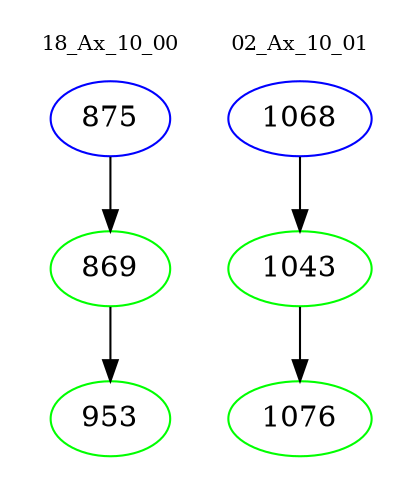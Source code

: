digraph{
subgraph cluster_0 {
color = white
label = "18_Ax_10_00";
fontsize=10;
T0_875 [label="875", color="blue"]
T0_875 -> T0_869 [color="black"]
T0_869 [label="869", color="green"]
T0_869 -> T0_953 [color="black"]
T0_953 [label="953", color="green"]
}
subgraph cluster_1 {
color = white
label = "02_Ax_10_01";
fontsize=10;
T1_1068 [label="1068", color="blue"]
T1_1068 -> T1_1043 [color="black"]
T1_1043 [label="1043", color="green"]
T1_1043 -> T1_1076 [color="black"]
T1_1076 [label="1076", color="green"]
}
}
